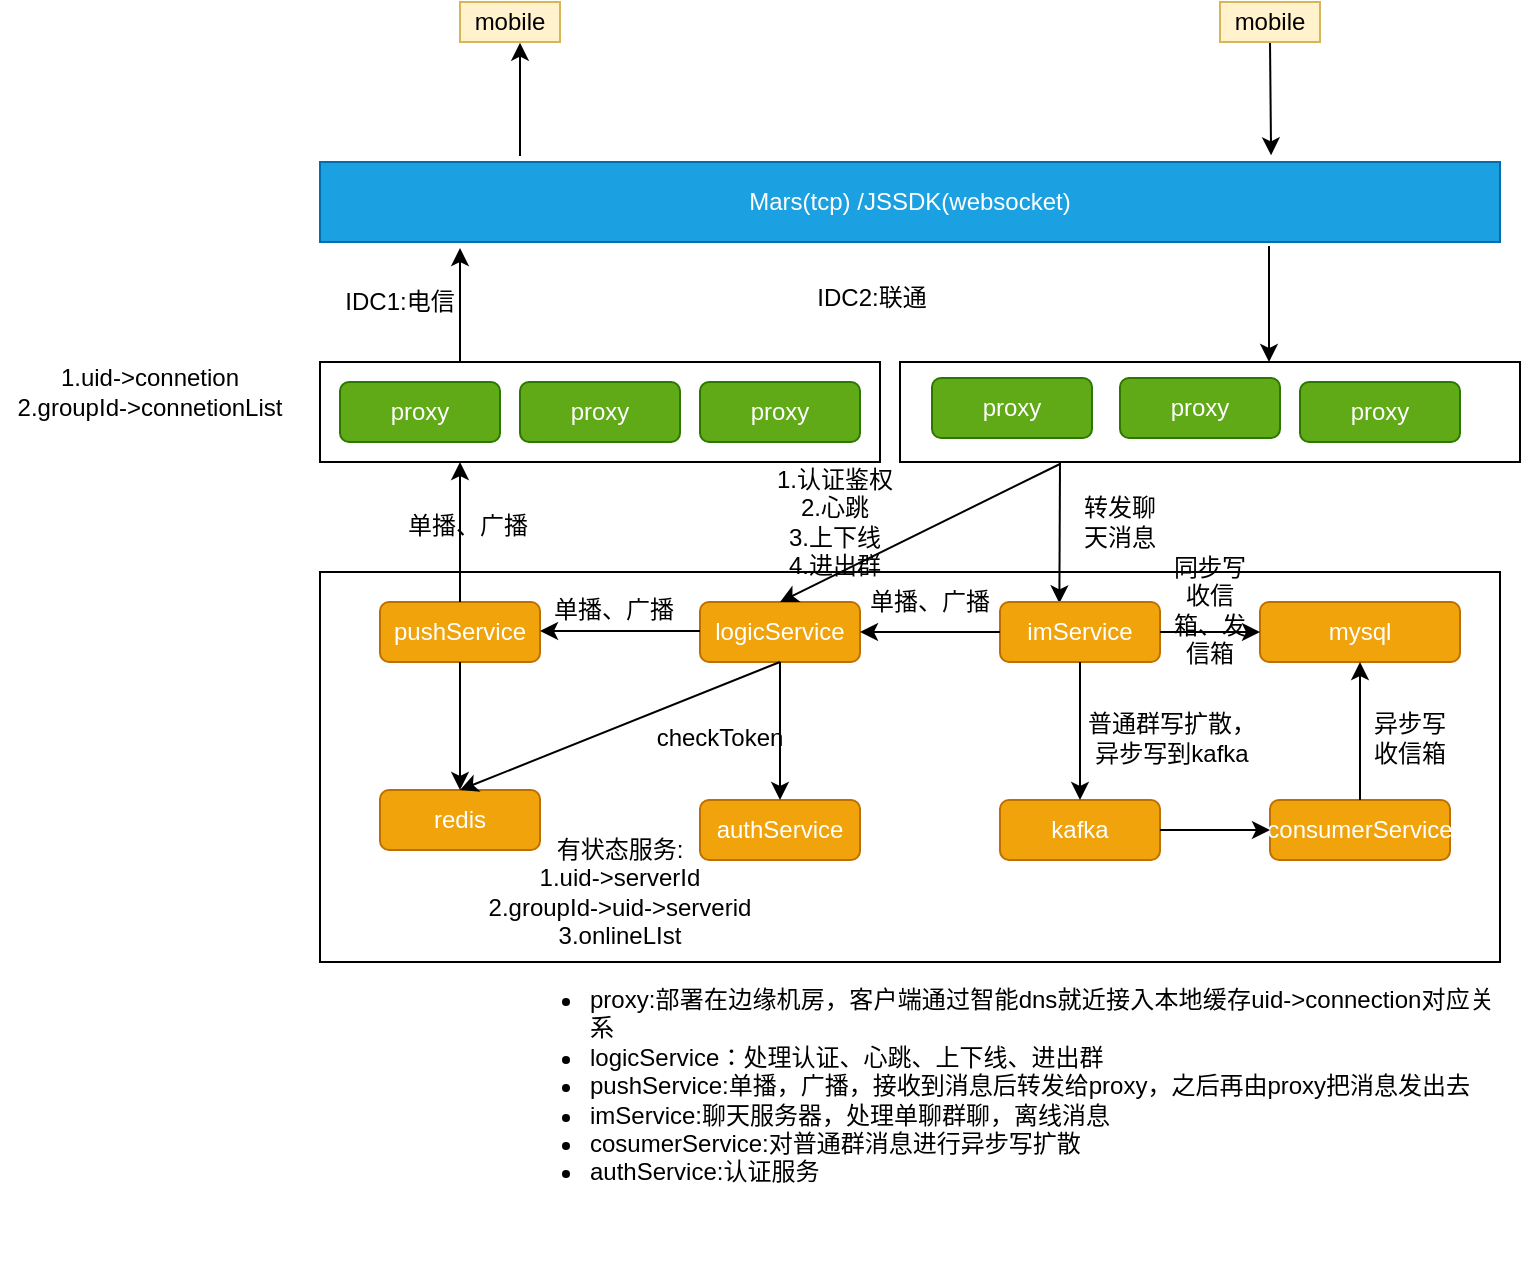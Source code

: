 <mxfile version="12.8.0" type="github">
  <diagram id="bsD2x_KO6xM0R5m1DpQU" name="Page-1">
    <mxGraphModel dx="1840" dy="427" grid="1" gridSize="10" guides="1" tooltips="1" connect="1" arrows="1" fold="1" page="1" pageScale="1" pageWidth="827" pageHeight="1169" math="0" shadow="0">
      <root>
        <mxCell id="0" />
        <mxCell id="1" parent="0" />
        <mxCell id="wW9nk24ufCQ6Eqpu4SKE-22" value="" style="rounded=0;whiteSpace=wrap;html=1;" parent="1" vertex="1">
          <mxGeometry x="140" y="315" width="590" height="195" as="geometry" />
        </mxCell>
        <mxCell id="wW9nk24ufCQ6Eqpu4SKE-6" value="" style="rounded=0;whiteSpace=wrap;html=1;" parent="1" vertex="1">
          <mxGeometry x="140" y="210" width="280" height="50" as="geometry" />
        </mxCell>
        <mxCell id="wW9nk24ufCQ6Eqpu4SKE-2" value="Mars(tcp) /JSSDK(websocket)" style="rounded=0;whiteSpace=wrap;html=1;fillColor=#1ba1e2;strokeColor=#006EAF;fontColor=#ffffff;" parent="1" vertex="1">
          <mxGeometry x="140" y="110" width="590" height="40" as="geometry" />
        </mxCell>
        <mxCell id="wW9nk24ufCQ6Eqpu4SKE-4" value="proxy" style="rounded=1;whiteSpace=wrap;html=1;fillColor=#60a917;strokeColor=#2D7600;fontColor=#ffffff;" parent="1" vertex="1">
          <mxGeometry x="150" y="220" width="80" height="30" as="geometry" />
        </mxCell>
        <mxCell id="wW9nk24ufCQ6Eqpu4SKE-5" value="proxy" style="rounded=1;whiteSpace=wrap;html=1;fillColor=#60a917;strokeColor=#2D7600;fontColor=#ffffff;" parent="1" vertex="1">
          <mxGeometry x="240" y="220" width="80" height="30" as="geometry" />
        </mxCell>
        <mxCell id="wW9nk24ufCQ6Eqpu4SKE-7" value="IDC1:电信" style="text;html=1;strokeColor=none;fillColor=none;align=center;verticalAlign=middle;whiteSpace=wrap;rounded=0;" parent="1" vertex="1">
          <mxGeometry x="150" y="170" width="60" height="20" as="geometry" />
        </mxCell>
        <mxCell id="wW9nk24ufCQ6Eqpu4SKE-9" value="" style="rounded=0;whiteSpace=wrap;html=1;" parent="1" vertex="1">
          <mxGeometry x="430" y="210" width="310" height="50" as="geometry" />
        </mxCell>
        <mxCell id="wW9nk24ufCQ6Eqpu4SKE-10" value="proxy" style="rounded=1;whiteSpace=wrap;html=1;fillColor=#60a917;strokeColor=#2D7600;fontColor=#ffffff;" parent="1" vertex="1">
          <mxGeometry x="446" y="218" width="80" height="30" as="geometry" />
        </mxCell>
        <mxCell id="wW9nk24ufCQ6Eqpu4SKE-11" value="proxy" style="rounded=1;whiteSpace=wrap;html=1;fillColor=#60a917;strokeColor=#2D7600;fontColor=#ffffff;" parent="1" vertex="1">
          <mxGeometry x="540" y="218" width="80" height="30" as="geometry" />
        </mxCell>
        <mxCell id="wW9nk24ufCQ6Eqpu4SKE-12" value="IDC2:联通" style="text;html=1;strokeColor=none;fillColor=none;align=center;verticalAlign=middle;whiteSpace=wrap;rounded=0;" parent="1" vertex="1">
          <mxGeometry x="386" y="168" width="60" height="20" as="geometry" />
        </mxCell>
        <mxCell id="wW9nk24ufCQ6Eqpu4SKE-17" value="logicService" style="rounded=1;whiteSpace=wrap;html=1;fillColor=#f0a30a;strokeColor=#BD7000;fontColor=#ffffff;" parent="1" vertex="1">
          <mxGeometry x="330" y="330" width="80" height="30" as="geometry" />
        </mxCell>
        <mxCell id="wW9nk24ufCQ6Eqpu4SKE-18" value="redis" style="rounded=1;whiteSpace=wrap;html=1;fillColor=#f0a30a;strokeColor=#BD7000;fontColor=#ffffff;" parent="1" vertex="1">
          <mxGeometry x="170" y="424" width="80" height="30" as="geometry" />
        </mxCell>
        <mxCell id="wW9nk24ufCQ6Eqpu4SKE-19" value="pushService" style="rounded=1;whiteSpace=wrap;html=1;fillColor=#f0a30a;strokeColor=#BD7000;fontColor=#ffffff;" parent="1" vertex="1">
          <mxGeometry x="170" y="330" width="80" height="30" as="geometry" />
        </mxCell>
        <mxCell id="bDoEGVB2bOE2O_HxwMG5-1" value="" style="endArrow=classic;html=1;entryX=0.5;entryY=0;entryDx=0;entryDy=0;" parent="1" target="wW9nk24ufCQ6Eqpu4SKE-17" edge="1">
          <mxGeometry width="50" height="50" relative="1" as="geometry">
            <mxPoint x="510" y="261" as="sourcePoint" />
            <mxPoint x="190" y="510" as="targetPoint" />
          </mxGeometry>
        </mxCell>
        <mxCell id="bDoEGVB2bOE2O_HxwMG5-2" value="" style="endArrow=classic;html=1;entryX=0.371;entryY=0.022;entryDx=0;entryDy=0;entryPerimeter=0;" parent="1" target="bDoEGVB2bOE2O_HxwMG5-5" edge="1">
          <mxGeometry width="50" height="50" relative="1" as="geometry">
            <mxPoint x="510" y="260" as="sourcePoint" />
            <mxPoint x="190" y="510" as="targetPoint" />
          </mxGeometry>
        </mxCell>
        <mxCell id="bDoEGVB2bOE2O_HxwMG5-3" value="1.认证鉴权&lt;br&gt;2.心跳&lt;br&gt;3.上下线&lt;br&gt;4.进出群" style="text;html=1;strokeColor=none;fillColor=none;align=center;verticalAlign=middle;whiteSpace=wrap;rounded=0;" parent="1" vertex="1">
          <mxGeometry x="329" y="280" width="137" height="20" as="geometry" />
        </mxCell>
        <mxCell id="bDoEGVB2bOE2O_HxwMG5-5" value="imService" style="rounded=1;whiteSpace=wrap;html=1;fillColor=#f0a30a;strokeColor=#BD7000;fontColor=#ffffff;" parent="1" vertex="1">
          <mxGeometry x="480" y="330" width="80" height="30" as="geometry" />
        </mxCell>
        <mxCell id="bDoEGVB2bOE2O_HxwMG5-11" value="转发聊天消息" style="text;html=1;strokeColor=none;fillColor=none;align=center;verticalAlign=middle;whiteSpace=wrap;rounded=0;" parent="1" vertex="1">
          <mxGeometry x="520" y="280" width="40" height="20" as="geometry" />
        </mxCell>
        <mxCell id="bDoEGVB2bOE2O_HxwMG5-12" value="" style="endArrow=classic;html=1;exitX=0;exitY=0.5;exitDx=0;exitDy=0;entryX=1;entryY=0.5;entryDx=0;entryDy=0;" parent="1" source="bDoEGVB2bOE2O_HxwMG5-5" target="wW9nk24ufCQ6Eqpu4SKE-17" edge="1">
          <mxGeometry width="50" height="50" relative="1" as="geometry">
            <mxPoint x="140" y="560" as="sourcePoint" />
            <mxPoint x="190" y="510" as="targetPoint" />
          </mxGeometry>
        </mxCell>
        <mxCell id="bDoEGVB2bOE2O_HxwMG5-15" value="" style="endArrow=classic;html=1;exitX=0;exitY=0.75;exitDx=0;exitDy=0;entryX=1;entryY=0.75;entryDx=0;entryDy=0;" parent="1" edge="1">
          <mxGeometry width="50" height="50" relative="1" as="geometry">
            <mxPoint x="330" y="344.5" as="sourcePoint" />
            <mxPoint x="250" y="344.5" as="targetPoint" />
          </mxGeometry>
        </mxCell>
        <mxCell id="bDoEGVB2bOE2O_HxwMG5-16" value="单播、广播" style="text;html=1;strokeColor=none;fillColor=none;align=center;verticalAlign=middle;whiteSpace=wrap;rounded=0;" parent="1" vertex="1">
          <mxGeometry x="410" y="320" width="70" height="20" as="geometry" />
        </mxCell>
        <mxCell id="bDoEGVB2bOE2O_HxwMG5-17" value="单播、广播" style="text;html=1;strokeColor=none;fillColor=none;align=center;verticalAlign=middle;whiteSpace=wrap;rounded=0;" parent="1" vertex="1">
          <mxGeometry x="252" y="324" width="70" height="20" as="geometry" />
        </mxCell>
        <mxCell id="bDoEGVB2bOE2O_HxwMG5-18" value="" style="endArrow=classic;html=1;exitX=0.5;exitY=0;exitDx=0;exitDy=0;entryX=0.25;entryY=1;entryDx=0;entryDy=0;" parent="1" source="wW9nk24ufCQ6Eqpu4SKE-19" target="wW9nk24ufCQ6Eqpu4SKE-6" edge="1">
          <mxGeometry width="50" height="50" relative="1" as="geometry">
            <mxPoint x="140" y="560" as="sourcePoint" />
            <mxPoint x="210" y="270" as="targetPoint" />
          </mxGeometry>
        </mxCell>
        <mxCell id="bDoEGVB2bOE2O_HxwMG5-19" value="单播、广播" style="text;html=1;strokeColor=none;fillColor=none;align=center;verticalAlign=middle;whiteSpace=wrap;rounded=0;" parent="1" vertex="1">
          <mxGeometry x="179" y="282" width="70" height="20" as="geometry" />
        </mxCell>
        <mxCell id="bDoEGVB2bOE2O_HxwMG5-20" value="" style="endArrow=classic;html=1;exitX=0.5;exitY=1;exitDx=0;exitDy=0;" parent="1" source="wW9nk24ufCQ6Eqpu4SKE-19" target="wW9nk24ufCQ6Eqpu4SKE-18" edge="1">
          <mxGeometry width="50" height="50" relative="1" as="geometry">
            <mxPoint x="140" y="560" as="sourcePoint" />
            <mxPoint x="190" y="510" as="targetPoint" />
          </mxGeometry>
        </mxCell>
        <mxCell id="bDoEGVB2bOE2O_HxwMG5-22" value="authService" style="rounded=1;whiteSpace=wrap;html=1;fillColor=#f0a30a;strokeColor=#BD7000;fontColor=#ffffff;" parent="1" vertex="1">
          <mxGeometry x="330" y="429" width="80" height="30" as="geometry" />
        </mxCell>
        <mxCell id="bDoEGVB2bOE2O_HxwMG5-23" value="" style="endArrow=classic;html=1;entryX=0.5;entryY=0;entryDx=0;entryDy=0;exitX=0.5;exitY=1;exitDx=0;exitDy=0;" parent="1" source="wW9nk24ufCQ6Eqpu4SKE-17" target="bDoEGVB2bOE2O_HxwMG5-22" edge="1">
          <mxGeometry width="50" height="50" relative="1" as="geometry">
            <mxPoint x="140" y="560" as="sourcePoint" />
            <mxPoint x="190" y="510" as="targetPoint" />
          </mxGeometry>
        </mxCell>
        <mxCell id="bDoEGVB2bOE2O_HxwMG5-24" value="checkToken" style="text;html=1;strokeColor=none;fillColor=none;align=center;verticalAlign=middle;whiteSpace=wrap;rounded=0;" parent="1" vertex="1">
          <mxGeometry x="320" y="387.5" width="40" height="20" as="geometry" />
        </mxCell>
        <mxCell id="bDoEGVB2bOE2O_HxwMG5-25" value="1.uid-&amp;gt;connetion&lt;br&gt;2.groupId-&amp;gt;connetionList" style="text;html=1;strokeColor=none;fillColor=none;align=center;verticalAlign=middle;whiteSpace=wrap;rounded=0;" parent="1" vertex="1">
          <mxGeometry x="-20" y="200" width="150" height="50" as="geometry" />
        </mxCell>
        <mxCell id="bDoEGVB2bOE2O_HxwMG5-26" value="" style="endArrow=classic;html=1;exitX=0.25;exitY=0;exitDx=0;exitDy=0;" parent="1" source="wW9nk24ufCQ6Eqpu4SKE-6" edge="1">
          <mxGeometry width="50" height="50" relative="1" as="geometry">
            <mxPoint x="211" y="153" as="sourcePoint" />
            <mxPoint x="210" y="153" as="targetPoint" />
          </mxGeometry>
        </mxCell>
        <mxCell id="bDoEGVB2bOE2O_HxwMG5-27" value="" style="endArrow=classic;html=1;entryX=0.75;entryY=0;entryDx=0;entryDy=0;" parent="1" edge="1">
          <mxGeometry width="50" height="50" relative="1" as="geometry">
            <mxPoint x="614.5" y="152" as="sourcePoint" />
            <mxPoint x="614.5" y="210" as="targetPoint" />
          </mxGeometry>
        </mxCell>
        <mxCell id="qn0rlDkQ1B8nhi_zscxB-3" value="" style="endArrow=classic;html=1;entryX=0.5;entryY=1;entryDx=0;entryDy=0;" parent="1" edge="1">
          <mxGeometry width="50" height="50" relative="1" as="geometry">
            <mxPoint x="240" y="107" as="sourcePoint" />
            <mxPoint x="240" y="50.35" as="targetPoint" />
          </mxGeometry>
        </mxCell>
        <mxCell id="qn0rlDkQ1B8nhi_zscxB-4" value="" style="endArrow=classic;html=1;exitX=0.5;exitY=1;exitDx=0;exitDy=0;entryX=0.806;entryY=-0.083;entryDx=0;entryDy=0;entryPerimeter=0;" parent="1" source="qn0rlDkQ1B8nhi_zscxB-6" target="wW9nk24ufCQ6Eqpu4SKE-2" edge="1">
          <mxGeometry width="50" height="50" relative="1" as="geometry">
            <mxPoint x="528" y="50.35" as="sourcePoint" />
            <mxPoint x="539" y="218" as="targetPoint" />
          </mxGeometry>
        </mxCell>
        <mxCell id="qn0rlDkQ1B8nhi_zscxB-5" value="mobile" style="rounded=0;whiteSpace=wrap;html=1;fillColor=#fff2cc;strokeColor=#d6b656;" parent="1" vertex="1">
          <mxGeometry x="210" y="30" width="50" height="20" as="geometry" />
        </mxCell>
        <mxCell id="qn0rlDkQ1B8nhi_zscxB-6" value="mobile" style="rounded=0;whiteSpace=wrap;html=1;fillColor=#fff2cc;strokeColor=#d6b656;" parent="1" vertex="1">
          <mxGeometry x="590" y="30" width="50" height="20" as="geometry" />
        </mxCell>
        <mxCell id="HvTuLi2SZUOxGm0iaF9G-3" style="edgeStyle=orthogonalEdgeStyle;rounded=0;orthogonalLoop=1;jettySize=auto;html=1;exitX=0.5;exitY=1;exitDx=0;exitDy=0;" parent="1" source="bDoEGVB2bOE2O_HxwMG5-24" target="bDoEGVB2bOE2O_HxwMG5-24" edge="1">
          <mxGeometry relative="1" as="geometry" />
        </mxCell>
        <mxCell id="HvTuLi2SZUOxGm0iaF9G-4" value="kafka" style="rounded=1;whiteSpace=wrap;html=1;fillColor=#f0a30a;strokeColor=#BD7000;fontColor=#ffffff;" parent="1" vertex="1">
          <mxGeometry x="480" y="429" width="80" height="30" as="geometry" />
        </mxCell>
        <mxCell id="HvTuLi2SZUOxGm0iaF9G-5" value="mysql" style="rounded=1;whiteSpace=wrap;html=1;fillColor=#f0a30a;strokeColor=#BD7000;fontColor=#ffffff;" parent="1" vertex="1">
          <mxGeometry x="610" y="330" width="100" height="30" as="geometry" />
        </mxCell>
        <mxCell id="HvTuLi2SZUOxGm0iaF9G-7" value="consumerService" style="rounded=1;whiteSpace=wrap;html=1;fillColor=#f0a30a;strokeColor=#BD7000;fontColor=#ffffff;" parent="1" vertex="1">
          <mxGeometry x="615" y="429" width="90" height="30" as="geometry" />
        </mxCell>
        <mxCell id="HvTuLi2SZUOxGm0iaF9G-8" value="" style="endArrow=classic;html=1;exitX=0.5;exitY=1;exitDx=0;exitDy=0;" parent="1" source="bDoEGVB2bOE2O_HxwMG5-5" target="HvTuLi2SZUOxGm0iaF9G-4" edge="1">
          <mxGeometry width="50" height="50" relative="1" as="geometry">
            <mxPoint x="553" y="560" as="sourcePoint" />
            <mxPoint x="603" y="510" as="targetPoint" />
          </mxGeometry>
        </mxCell>
        <mxCell id="HvTuLi2SZUOxGm0iaF9G-9" value="" style="endArrow=classic;html=1;exitX=1;exitY=0.5;exitDx=0;exitDy=0;" parent="1" source="bDoEGVB2bOE2O_HxwMG5-5" target="HvTuLi2SZUOxGm0iaF9G-5" edge="1">
          <mxGeometry width="50" height="50" relative="1" as="geometry">
            <mxPoint x="140" y="560" as="sourcePoint" />
            <mxPoint x="190" y="510" as="targetPoint" />
          </mxGeometry>
        </mxCell>
        <mxCell id="HvTuLi2SZUOxGm0iaF9G-10" value="" style="endArrow=classic;html=1;exitX=0.5;exitY=0;exitDx=0;exitDy=0;entryX=0.5;entryY=1;entryDx=0;entryDy=0;" parent="1" source="HvTuLi2SZUOxGm0iaF9G-7" target="HvTuLi2SZUOxGm0iaF9G-5" edge="1">
          <mxGeometry width="50" height="50" relative="1" as="geometry">
            <mxPoint x="140" y="560" as="sourcePoint" />
            <mxPoint x="190" y="510" as="targetPoint" />
          </mxGeometry>
        </mxCell>
        <mxCell id="HvTuLi2SZUOxGm0iaF9G-13" value="proxy" style="rounded=1;whiteSpace=wrap;html=1;fillColor=#60a917;strokeColor=#2D7600;fontColor=#ffffff;" parent="1" vertex="1">
          <mxGeometry x="630" y="220" width="80" height="30" as="geometry" />
        </mxCell>
        <mxCell id="HvTuLi2SZUOxGm0iaF9G-14" value="proxy" style="rounded=1;whiteSpace=wrap;html=1;fillColor=#60a917;strokeColor=#2D7600;fontColor=#ffffff;" parent="1" vertex="1">
          <mxGeometry x="330" y="220" width="80" height="30" as="geometry" />
        </mxCell>
        <mxCell id="HvTuLi2SZUOxGm0iaF9G-17" style="edgeStyle=orthogonalEdgeStyle;rounded=0;orthogonalLoop=1;jettySize=auto;html=1;exitX=0.5;exitY=1;exitDx=0;exitDy=0;" parent="1" edge="1">
          <mxGeometry relative="1" as="geometry">
            <mxPoint x="445" y="407.5" as="sourcePoint" />
            <mxPoint x="445" y="407.5" as="targetPoint" />
          </mxGeometry>
        </mxCell>
        <mxCell id="HvTuLi2SZUOxGm0iaF9G-18" value="普通群写扩散，异步写到kafka" style="text;html=1;strokeColor=none;fillColor=none;align=center;verticalAlign=middle;whiteSpace=wrap;rounded=0;" parent="1" vertex="1">
          <mxGeometry x="521" y="387.5" width="90" height="20" as="geometry" />
        </mxCell>
        <mxCell id="HvTuLi2SZUOxGm0iaF9G-19" value="异步写收信箱" style="text;html=1;strokeColor=none;fillColor=none;align=center;verticalAlign=middle;whiteSpace=wrap;rounded=0;" parent="1" vertex="1">
          <mxGeometry x="665" y="387.5" width="40" height="20" as="geometry" />
        </mxCell>
        <mxCell id="HvTuLi2SZUOxGm0iaF9G-20" value="同步写收信箱、发信箱" style="text;html=1;strokeColor=none;fillColor=none;align=center;verticalAlign=middle;whiteSpace=wrap;rounded=0;" parent="1" vertex="1">
          <mxGeometry x="565" y="324" width="40" height="20" as="geometry" />
        </mxCell>
        <mxCell id="HvTuLi2SZUOxGm0iaF9G-21" value="&lt;div style=&quot;text-align: justify&quot;&gt;&lt;ul&gt;&lt;li&gt;&lt;span style=&quot;font-weight: normal&quot;&gt;&lt;font style=&quot;font-size: 12px&quot;&gt;proxy:部署在边缘机房，客户端通过智能dns就近接入本地缓存uid-&amp;gt;connection对应关系&lt;/font&gt;&lt;/span&gt;&lt;/li&gt;&lt;li&gt;&lt;span&gt;logicService：处理认证、心跳、上下线、进出群&lt;/span&gt;&lt;/li&gt;&lt;li&gt;&lt;span&gt;pushService:单播，广播，接收到消息后转发给proxy，之后再由proxy把消息发出去&lt;/span&gt;&lt;/li&gt;&lt;li&gt;imService:聊天服务器，处理单聊群聊，离线消息&lt;/li&gt;&lt;li&gt;cosumerService:对普通群消息进行异步写扩散&lt;/li&gt;&lt;li&gt;&lt;span&gt;authService:认证服务&lt;/span&gt;&lt;/li&gt;&lt;/ul&gt;&lt;/div&gt;&lt;div style=&quot;text-align: justify&quot;&gt;&lt;span style=&quot;font-weight: normal&quot;&gt;&lt;font style=&quot;font-size: 12px&quot;&gt;&lt;br&gt;&lt;/font&gt;&lt;/span&gt;&lt;/div&gt;" style="text;html=1;strokeColor=none;fillColor=none;spacing=5;spacingTop=-20;whiteSpace=wrap;overflow=hidden;rounded=0;" parent="1" vertex="1">
          <mxGeometry x="230" y="520" width="500" height="150" as="geometry" />
        </mxCell>
        <mxCell id="HvTuLi2SZUOxGm0iaF9G-22" value="" style="endArrow=classic;html=1;entryX=0.5;entryY=0;entryDx=0;entryDy=0;" parent="1" target="wW9nk24ufCQ6Eqpu4SKE-18" edge="1">
          <mxGeometry width="50" height="50" relative="1" as="geometry">
            <mxPoint x="370" y="360" as="sourcePoint" />
            <mxPoint x="190" y="670" as="targetPoint" />
          </mxGeometry>
        </mxCell>
        <mxCell id="Mj50uXpJaBh8ic_J06-e-1" value="" style="endArrow=classic;html=1;entryX=0;entryY=0.5;entryDx=0;entryDy=0;" parent="1" target="HvTuLi2SZUOxGm0iaF9G-7" edge="1">
          <mxGeometry width="50" height="50" relative="1" as="geometry">
            <mxPoint x="560" y="444" as="sourcePoint" />
            <mxPoint x="420" y="400" as="targetPoint" />
          </mxGeometry>
        </mxCell>
        <mxCell id="l7Kzv_25Hi89_dFMWtTq-1" value="有状态服务:&lt;br&gt;1.uid-&amp;gt;serverId&lt;br&gt;2.groupId-&amp;gt;uid-&amp;gt;serverid&lt;br&gt;3.onlineLIst" style="text;html=1;strokeColor=none;fillColor=none;align=center;verticalAlign=middle;whiteSpace=wrap;rounded=0;" vertex="1" parent="1">
          <mxGeometry x="190" y="450" width="200" height="50" as="geometry" />
        </mxCell>
      </root>
    </mxGraphModel>
  </diagram>
</mxfile>
